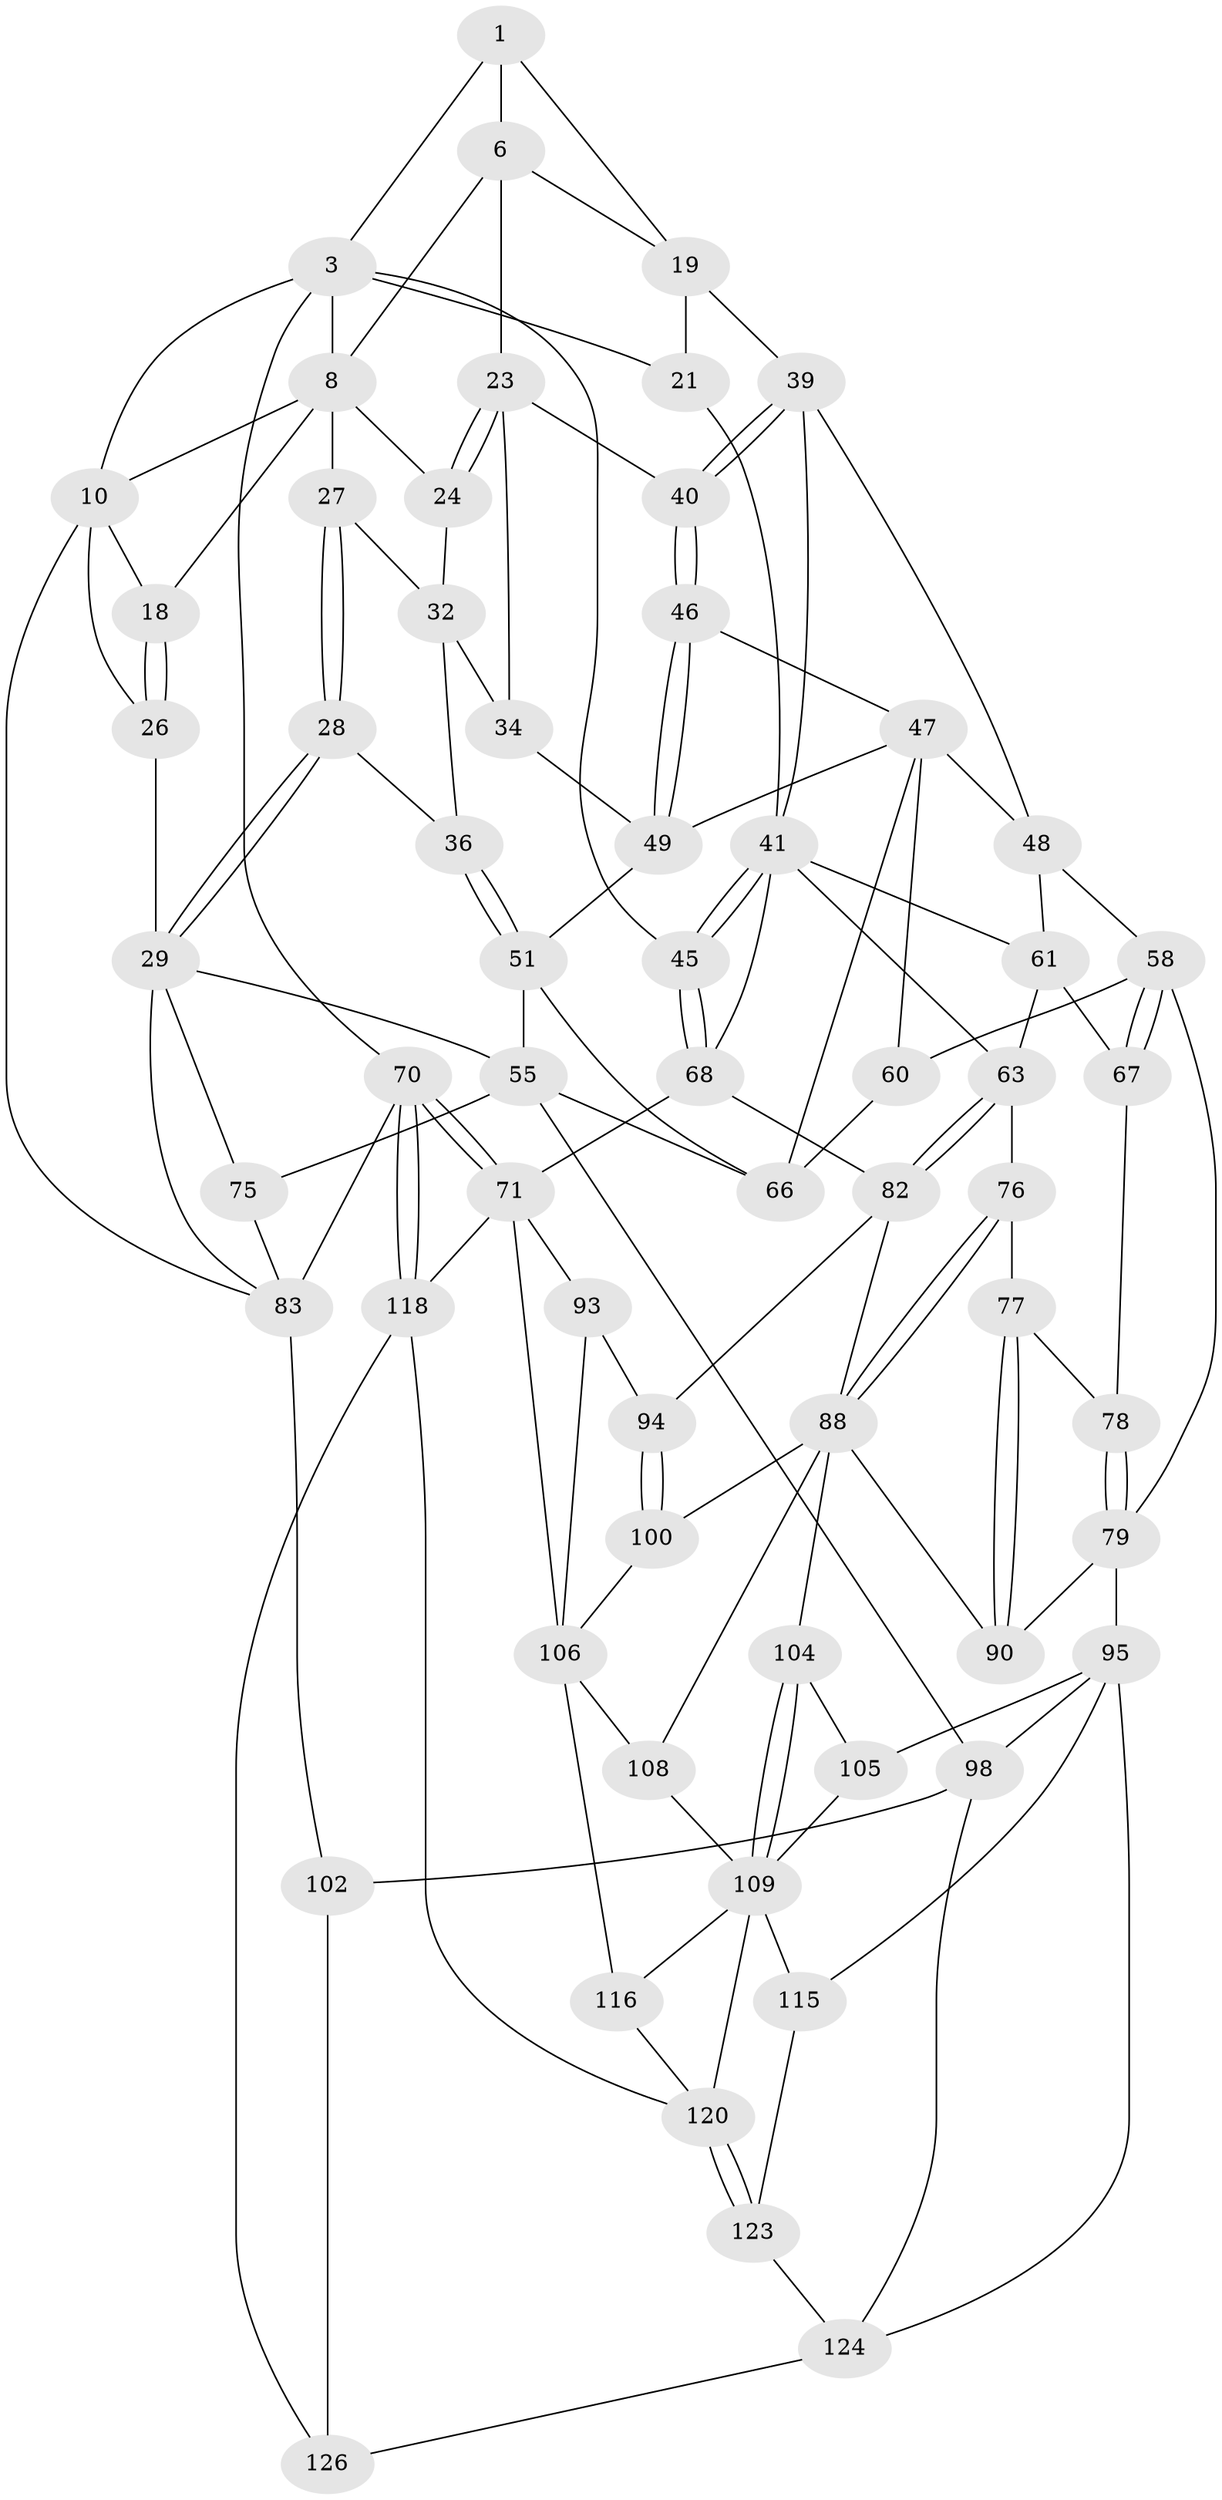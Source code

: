// original degree distribution, {4: 0.2283464566929134, 5: 0.5511811023622047, 3: 0.015748031496062992, 6: 0.2047244094488189}
// Generated by graph-tools (version 1.1) at 2025/28/03/15/25 16:28:04]
// undirected, 63 vertices, 140 edges
graph export_dot {
graph [start="1"]
  node [color=gray90,style=filled];
  1 [pos="+0.5703432407628481+0",super="+5+2"];
  3 [pos="+1+0",super="+20+4"];
  6 [pos="+0.4759380453660592+0.1891951118891529",super="+7"];
  8 [pos="+0.3772788200167769+0.10213254978270882",super="+13"];
  10 [pos="+0.18342693226378193+0",super="+11+14"];
  18 [pos="+0.10699209763695283+0.17502265775641043"];
  19 [pos="+0.7613793531157943+0.07917511156434283",super="+22"];
  21 [pos="+1+0.19460269467135205",super="+37"];
  23 [pos="+0.4639750228617597+0.20145676541062787",super="+33"];
  24 [pos="+0.36936052162115146+0.21916490844566588"];
  26 [pos="+0+0.29425999887594106"];
  27 [pos="+0.1996531053483204+0.27443537186834915"];
  28 [pos="+0.18718070044635077+0.3954947830124249"];
  29 [pos="+0.18078703730162818+0.3981090862985525",super="+30"];
  32 [pos="+0.2990287075573126+0.2909552566512832",super="+35"];
  34 [pos="+0.35757525287053543+0.3726551866906479"];
  36 [pos="+0.20657546924320952+0.3994039982657521"];
  39 [pos="+0.6961363612655779+0.32944588765476107",super="+44"];
  40 [pos="+0.46911380384092183+0.31845050910438594"];
  41 [pos="+0.8411856246430728+0.4239304905390258",super="+42"];
  45 [pos="+1+0.24777261799367475"];
  46 [pos="+0.48275107265769723+0.35432780499084376"];
  47 [pos="+0.5508009269263722+0.41570310293182217",super="+52"];
  48 [pos="+0.5927302685782486+0.4411747574425691",super="+57"];
  49 [pos="+0.4162887082643923+0.510083996883783",super="+50"];
  51 [pos="+0.2830497615900417+0.4905099755642402",super="+54"];
  55 [pos="+0.2501580113864164+0.6404320216943864",super="+56+86"];
  58 [pos="+0.6102296586548754+0.5275725483940049",super="+59"];
  60 [pos="+0.46876170981828874+0.6038559817747003"];
  61 [pos="+0.7485153155319711+0.48015331623620744",super="+65"];
  63 [pos="+0.8151270889757127+0.5854661037946427",super="+64"];
  66 [pos="+0.3373107958663227+0.556881752055693",super="+74"];
  67 [pos="+0.6603519580227277+0.5442113859375488"];
  68 [pos="+1+0.5879301865272615",super="+73+69"];
  70 [pos="+1+1"];
  71 [pos="+1+0.8487062784718925",super="+117+72"];
  75 [pos="+0.14834695234713743+0.6372191952363465"];
  76 [pos="+0.760080302952951+0.6165229136614372"];
  77 [pos="+0.7247817557420589+0.6359946560763577"];
  78 [pos="+0.6669267846663288+0.56451729276677"];
  79 [pos="+0.6511919513334941+0.6744063780881623",super="+80"];
  82 [pos="+0.8552467152821472+0.6528257701013945",super="+87"];
  83 [pos="+0+0.8654357297999931",super="+89+84"];
  88 [pos="+0.7922347290630735+0.7037244396858799",super="+91"];
  90 [pos="+0.6855950266760213+0.6860171788858154"];
  93 [pos="+0.941473029212758+0.7123019092652417"];
  94 [pos="+0.8783215456469514+0.7092749160760837"];
  95 [pos="+0.4960988268925585+0.7389824051411746",super="+96"];
  98 [pos="+0.37160049660420913+0.804640919968727",super="+99"];
  100 [pos="+0.8407434768407787+0.8165529107412466"];
  102 [pos="+0.29978711340830555+0.8364531081920277",super="+127+103"];
  104 [pos="+0.7055926015062408+0.7556689105501877"];
  105 [pos="+0.6283679372446935+0.8005608453838537"];
  106 [pos="+0.8747945584580423+0.8475674443502687",super="+107"];
  108 [pos="+0.7300362368533238+0.8400256531088293"];
  109 [pos="+0.7198350773171766+0.8413302805835924",super="+110"];
  115 [pos="+0.48247391613844737+0.8496522762091085",super="+122"];
  116 [pos="+0.8044635888346776+0.9016417001980984"];
  118 [pos="+0.731228566547593+1",super="+119"];
  120 [pos="+0.6987275176042259+1",super="+121"];
  123 [pos="+0.49730641676443066+0.889805474575243"];
  124 [pos="+0.4250459341082303+1",super="+125"];
  126 [pos="+0.32968394569435844+1"];
  1 -- 19;
  1 -- 6;
  1 -- 3;
  3 -- 70;
  3 -- 21;
  3 -- 45;
  3 -- 8;
  3 -- 10 [weight=2];
  6 -- 19;
  6 -- 8;
  6 -- 23;
  8 -- 18;
  8 -- 24;
  8 -- 10;
  8 -- 27;
  10 -- 18;
  10 -- 26;
  10 -- 83;
  18 -- 26;
  18 -- 26;
  19 -- 21 [weight=2];
  19 -- 39;
  21 -- 41;
  23 -- 24;
  23 -- 24;
  23 -- 40;
  23 -- 34;
  24 -- 32;
  26 -- 29;
  27 -- 28;
  27 -- 28;
  27 -- 32;
  28 -- 29;
  28 -- 29;
  28 -- 36;
  29 -- 55;
  29 -- 75;
  29 -- 83;
  32 -- 34;
  32 -- 36;
  34 -- 49;
  36 -- 51;
  36 -- 51;
  39 -- 40;
  39 -- 40;
  39 -- 48;
  39 -- 41;
  40 -- 46;
  40 -- 46;
  41 -- 45;
  41 -- 45;
  41 -- 61;
  41 -- 63;
  41 -- 68;
  45 -- 68;
  45 -- 68;
  46 -- 47;
  46 -- 49;
  46 -- 49;
  47 -- 48;
  47 -- 49;
  47 -- 66;
  47 -- 60;
  48 -- 58;
  48 -- 61;
  49 -- 51;
  51 -- 66;
  51 -- 55;
  55 -- 75;
  55 -- 66;
  55 -- 98;
  58 -- 67;
  58 -- 67;
  58 -- 60;
  58 -- 79;
  60 -- 66;
  61 -- 67;
  61 -- 63;
  63 -- 82;
  63 -- 82;
  63 -- 76;
  67 -- 78;
  68 -- 71;
  68 -- 82;
  70 -- 71;
  70 -- 71;
  70 -- 118;
  70 -- 118;
  70 -- 83;
  71 -- 106;
  71 -- 118;
  71 -- 93;
  75 -- 83;
  76 -- 77;
  76 -- 88;
  76 -- 88;
  77 -- 78;
  77 -- 90;
  77 -- 90;
  78 -- 79;
  78 -- 79;
  79 -- 90;
  79 -- 95;
  82 -- 88;
  82 -- 94;
  83 -- 102 [weight=3];
  88 -- 108;
  88 -- 100;
  88 -- 90;
  88 -- 104;
  93 -- 94;
  93 -- 106;
  94 -- 100;
  94 -- 100;
  95 -- 105;
  95 -- 98;
  95 -- 115;
  95 -- 124;
  98 -- 124;
  98 -- 102;
  100 -- 106;
  102 -- 126;
  104 -- 105;
  104 -- 109;
  104 -- 109;
  105 -- 109;
  106 -- 108;
  106 -- 116;
  108 -- 109;
  109 -- 115 [weight=2];
  109 -- 116;
  109 -- 120;
  115 -- 123;
  116 -- 120;
  118 -- 120;
  118 -- 126;
  120 -- 123;
  120 -- 123;
  123 -- 124;
  124 -- 126;
}
